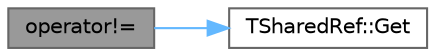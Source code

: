 digraph "operator!="
{
 // INTERACTIVE_SVG=YES
 // LATEX_PDF_SIZE
  bgcolor="transparent";
  edge [fontname=Helvetica,fontsize=10,labelfontname=Helvetica,labelfontsize=10];
  node [fontname=Helvetica,fontsize=10,shape=box,height=0.2,width=0.4];
  rankdir="LR";
  Node1 [id="Node000001",label="operator!=",height=0.2,width=0.4,color="gray40", fillcolor="grey60", style="filled", fontcolor="black",tooltip="Global inequality operator for TSharedRef."];
  Node1 -> Node2 [id="edge1_Node000001_Node000002",color="steelblue1",style="solid",tooltip=" "];
  Node2 [id="Node000002",label="TSharedRef::Get",height=0.2,width=0.4,color="grey40", fillcolor="white", style="filled",URL="$de/df2/classTSharedRef.html#a69b7bd60134fb963c15d4beb2478f126",tooltip="Returns a C++ reference to the object this shared reference is referencing."];
}
